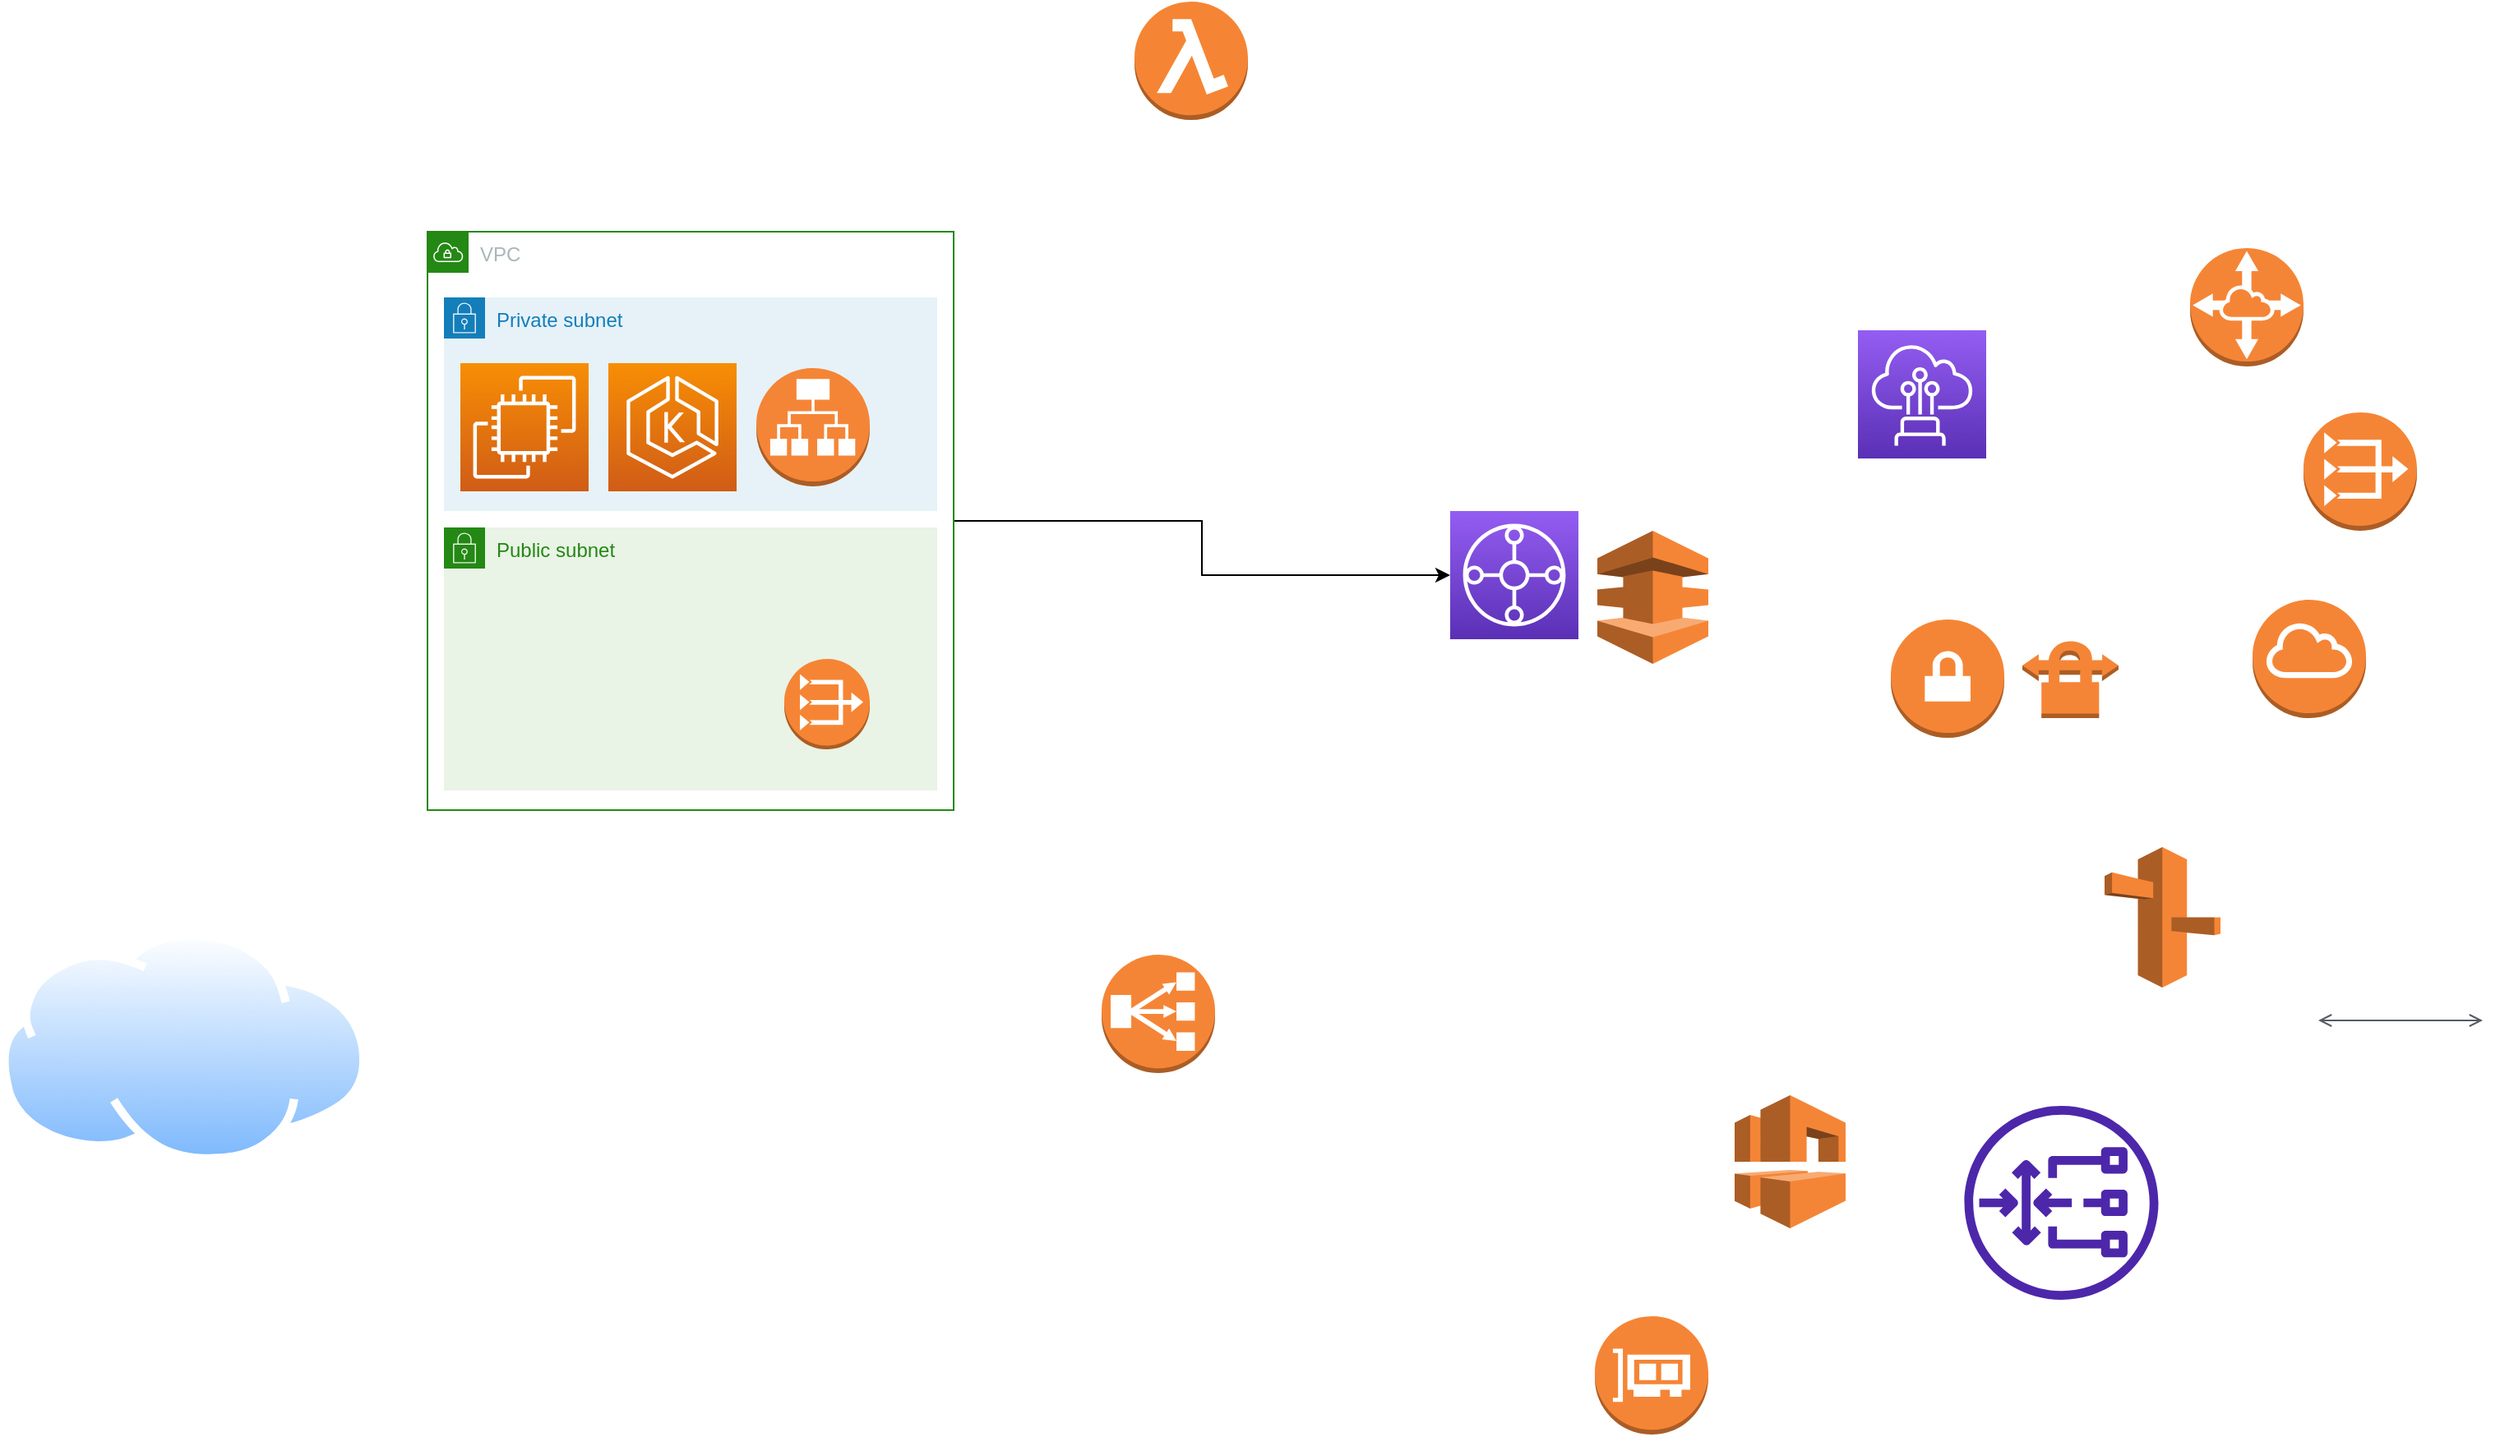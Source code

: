 <mxfile version="16.2.3" type="github"><diagram id="MA8oQB-ChpS0LAuA-ygN" name="Page-1"><mxGraphModel dx="2377" dy="1958" grid="1" gridSize="10" guides="1" tooltips="1" connect="1" arrows="1" fold="1" page="1" pageScale="1" pageWidth="850" pageHeight="1100" math="0" shadow="0"><root><mxCell id="0"/><mxCell id="1" parent="0"/><mxCell id="8tCVFzNusxJCGrHQ7m7A-1" value="" style="outlineConnect=0;dashed=0;verticalLabelPosition=bottom;verticalAlign=top;align=center;html=1;shape=mxgraph.aws3.route_53;fillColor=#F58536;gradientColor=none;" vertex="1" parent="1"><mxGeometry x="1060" y="414.5" width="70.5" height="85.5" as="geometry"/></mxCell><mxCell id="8tCVFzNusxJCGrHQ7m7A-2" value="" style="outlineConnect=0;dashed=0;verticalLabelPosition=bottom;verticalAlign=top;align=center;html=1;shape=mxgraph.aws3.classic_load_balancer;fillColor=#F58536;gradientColor=none;" vertex="1" parent="1"><mxGeometry x="450" y="480" width="69" height="72" as="geometry"/></mxCell><mxCell id="8tCVFzNusxJCGrHQ7m7A-3" value="" style="outlineConnect=0;dashed=0;verticalLabelPosition=bottom;verticalAlign=top;align=center;html=1;shape=mxgraph.aws3.internet_gateway;fillColor=#F58536;gradientColor=none;" vertex="1" parent="1"><mxGeometry x="1150" y="264" width="69" height="72" as="geometry"/></mxCell><mxCell id="8tCVFzNusxJCGrHQ7m7A-6" value="" style="outlineConnect=0;dashed=0;verticalLabelPosition=bottom;verticalAlign=top;align=center;html=1;shape=mxgraph.aws3.vpc_peering;fillColor=#F58536;gradientColor=none;" vertex="1" parent="1"><mxGeometry x="1112" y="50" width="69" height="72" as="geometry"/></mxCell><mxCell id="8tCVFzNusxJCGrHQ7m7A-7" value="" style="outlineConnect=0;dashed=0;verticalLabelPosition=bottom;verticalAlign=top;align=center;html=1;shape=mxgraph.aws3.elastic_network_interface;fillColor=#F58536;gradientColor=none;" vertex="1" parent="1"><mxGeometry x="750" y="700" width="69" height="72" as="geometry"/></mxCell><mxCell id="8tCVFzNusxJCGrHQ7m7A-10" value="" style="outlineConnect=0;dashed=0;verticalLabelPosition=bottom;verticalAlign=top;align=center;html=1;shape=mxgraph.aws3.direct_connect;fillColor=#F58536;gradientColor=none;" vertex="1" parent="1"><mxGeometry x="751.5" y="222" width="67.5" height="81" as="geometry"/></mxCell><mxCell id="8tCVFzNusxJCGrHQ7m7A-11" value="" style="outlineConnect=0;dashed=0;verticalLabelPosition=bottom;verticalAlign=top;align=center;html=1;shape=mxgraph.aws3.vpc_nat_gateway;fillColor=#F58536;gradientColor=none;" vertex="1" parent="1"><mxGeometry x="1181" y="150" width="69" height="72" as="geometry"/></mxCell><mxCell id="8tCVFzNusxJCGrHQ7m7A-12" value="" style="outlineConnect=0;dashed=0;verticalLabelPosition=bottom;verticalAlign=top;align=center;html=1;shape=mxgraph.aws3.vpn_connection;fillColor=#F58536;gradientColor=none;" vertex="1" parent="1"><mxGeometry x="1010" y="288" width="58.5" height="48" as="geometry"/></mxCell><mxCell id="8tCVFzNusxJCGrHQ7m7A-14" value="" style="outlineConnect=0;dashed=0;verticalLabelPosition=bottom;verticalAlign=top;align=center;html=1;shape=mxgraph.aws3.lambda_function;fillColor=#F58534;gradientColor=none;" vertex="1" parent="1"><mxGeometry x="470" y="-100" width="69" height="72" as="geometry"/></mxCell><mxCell id="8tCVFzNusxJCGrHQ7m7A-15" value="" style="edgeStyle=orthogonalEdgeStyle;html=1;endArrow=open;elbow=vertical;startArrow=open;startFill=0;endFill=0;strokeColor=#545B64;rounded=0;" edge="1" parent="1"><mxGeometry width="100" relative="1" as="geometry"><mxPoint x="1190" y="520" as="sourcePoint"/><mxPoint x="1290" y="520" as="targetPoint"/></mxGeometry></mxCell><mxCell id="8tCVFzNusxJCGrHQ7m7A-35" style="edgeStyle=orthogonalEdgeStyle;rounded=0;orthogonalLoop=1;jettySize=auto;html=1;entryX=0;entryY=0.5;entryDx=0;entryDy=0;entryPerimeter=0;exitX=1;exitY=0.5;exitDx=0;exitDy=0;" edge="1" parent="1" source="8tCVFzNusxJCGrHQ7m7A-24" target="8tCVFzNusxJCGrHQ7m7A-26"><mxGeometry relative="1" as="geometry"><mxPoint x="380" y="216" as="sourcePoint"/></mxGeometry></mxCell><mxCell id="8tCVFzNusxJCGrHQ7m7A-24" value="VPC" style="points=[[0,0],[0.25,0],[0.5,0],[0.75,0],[1,0],[1,0.25],[1,0.5],[1,0.75],[1,1],[0.75,1],[0.5,1],[0.25,1],[0,1],[0,0.75],[0,0.5],[0,0.25]];outlineConnect=0;gradientColor=none;html=1;whiteSpace=wrap;fontSize=12;fontStyle=0;container=1;pointerEvents=0;collapsible=0;recursiveResize=0;shape=mxgraph.aws4.group;grIcon=mxgraph.aws4.group_vpc;strokeColor=#248814;fillColor=none;verticalAlign=top;align=left;spacingLeft=30;fontColor=#AAB7B8;dashed=0;" vertex="1" parent="1"><mxGeometry x="40" y="40" width="320" height="352" as="geometry"/></mxCell><mxCell id="8tCVFzNusxJCGrHQ7m7A-22" value="Public subnet" style="points=[[0,0],[0.25,0],[0.5,0],[0.75,0],[1,0],[1,0.25],[1,0.5],[1,0.75],[1,1],[0.75,1],[0.5,1],[0.25,1],[0,1],[0,0.75],[0,0.5],[0,0.25]];outlineConnect=0;gradientColor=none;html=1;whiteSpace=wrap;fontSize=12;fontStyle=0;container=1;pointerEvents=0;collapsible=0;recursiveResize=0;shape=mxgraph.aws4.group;grIcon=mxgraph.aws4.group_security_group;grStroke=0;strokeColor=#248814;fillColor=#E9F3E6;verticalAlign=top;align=left;spacingLeft=30;fontColor=#248814;dashed=0;" vertex="1" parent="8tCVFzNusxJCGrHQ7m7A-24"><mxGeometry x="10" y="180" width="300" height="160" as="geometry"/></mxCell><mxCell id="8tCVFzNusxJCGrHQ7m7A-25" value="" style="outlineConnect=0;dashed=0;verticalLabelPosition=bottom;verticalAlign=top;align=center;html=1;shape=mxgraph.aws3.vpc_nat_gateway;fillColor=#F58534;gradientColor=none;" vertex="1" parent="8tCVFzNusxJCGrHQ7m7A-22"><mxGeometry x="207" y="80" width="52" height="55" as="geometry"/></mxCell><mxCell id="8tCVFzNusxJCGrHQ7m7A-23" value="Private subnet" style="points=[[0,0],[0.25,0],[0.5,0],[0.75,0],[1,0],[1,0.25],[1,0.5],[1,0.75],[1,1],[0.75,1],[0.5,1],[0.25,1],[0,1],[0,0.75],[0,0.5],[0,0.25]];outlineConnect=0;gradientColor=none;html=1;whiteSpace=wrap;fontSize=12;fontStyle=0;container=1;pointerEvents=0;collapsible=0;recursiveResize=0;shape=mxgraph.aws4.group;grIcon=mxgraph.aws4.group_security_group;grStroke=0;strokeColor=#147EBA;fillColor=#E6F2F8;verticalAlign=top;align=left;spacingLeft=30;fontColor=#147EBA;dashed=0;" vertex="1" parent="8tCVFzNusxJCGrHQ7m7A-24"><mxGeometry x="10" y="40" width="300" height="130" as="geometry"/></mxCell><mxCell id="8tCVFzNusxJCGrHQ7m7A-21" value="" style="sketch=0;points=[[0,0,0],[0.25,0,0],[0.5,0,0],[0.75,0,0],[1,0,0],[0,1,0],[0.25,1,0],[0.5,1,0],[0.75,1,0],[1,1,0],[0,0.25,0],[0,0.5,0],[0,0.75,0],[1,0.25,0],[1,0.5,0],[1,0.75,0]];outlineConnect=0;fontColor=#232F3E;gradientColor=#F78E04;gradientDirection=north;fillColor=#D05C17;strokeColor=#ffffff;dashed=0;verticalLabelPosition=bottom;verticalAlign=top;align=center;html=1;fontSize=12;fontStyle=0;aspect=fixed;shape=mxgraph.aws4.resourceIcon;resIcon=mxgraph.aws4.ec2;" vertex="1" parent="8tCVFzNusxJCGrHQ7m7A-23"><mxGeometry x="10" y="40" width="78" height="78" as="geometry"/></mxCell><mxCell id="8tCVFzNusxJCGrHQ7m7A-39" value="" style="sketch=0;points=[[0,0,0],[0.25,0,0],[0.5,0,0],[0.75,0,0],[1,0,0],[0,1,0],[0.25,1,0],[0.5,1,0],[0.75,1,0],[1,1,0],[0,0.25,0],[0,0.5,0],[0,0.75,0],[1,0.25,0],[1,0.5,0],[1,0.75,0]];outlineConnect=0;fontColor=#232F3E;gradientColor=#F78E04;gradientDirection=north;fillColor=#D05C17;strokeColor=#ffffff;dashed=0;verticalLabelPosition=bottom;verticalAlign=top;align=center;html=1;fontSize=12;fontStyle=0;aspect=fixed;shape=mxgraph.aws4.resourceIcon;resIcon=mxgraph.aws4.eks;" vertex="1" parent="8tCVFzNusxJCGrHQ7m7A-23"><mxGeometry x="100" y="40" width="78" height="78" as="geometry"/></mxCell><mxCell id="8tCVFzNusxJCGrHQ7m7A-8" value="" style="outlineConnect=0;dashed=0;verticalLabelPosition=bottom;verticalAlign=top;align=center;html=1;shape=mxgraph.aws3.application_load_balancer;fillColor=#F58536;gradientColor=none;" vertex="1" parent="8tCVFzNusxJCGrHQ7m7A-23"><mxGeometry x="190" y="43" width="69" height="72" as="geometry"/></mxCell><mxCell id="8tCVFzNusxJCGrHQ7m7A-26" value="" style="sketch=0;points=[[0,0,0],[0.25,0,0],[0.5,0,0],[0.75,0,0],[1,0,0],[0,1,0],[0.25,1,0],[0.5,1,0],[0.75,1,0],[1,1,0],[0,0.25,0],[0,0.5,0],[0,0.75,0],[1,0.25,0],[1,0.5,0],[1,0.75,0]];outlineConnect=0;fontColor=#232F3E;gradientColor=#945DF2;gradientDirection=north;fillColor=#5A30B5;strokeColor=#ffffff;dashed=0;verticalLabelPosition=bottom;verticalAlign=top;align=center;html=1;fontSize=12;fontStyle=0;aspect=fixed;shape=mxgraph.aws4.resourceIcon;resIcon=mxgraph.aws4.transit_gateway;" vertex="1" parent="1"><mxGeometry x="662" y="210" width="78" height="78" as="geometry"/></mxCell><mxCell id="8tCVFzNusxJCGrHQ7m7A-27" value="" style="sketch=0;points=[[0,0,0],[0.25,0,0],[0.5,0,0],[0.75,0,0],[1,0,0],[0,1,0],[0.25,1,0],[0.5,1,0],[0.75,1,0],[1,1,0],[0,0.25,0],[0,0.5,0],[0,0.75,0],[1,0.25,0],[1,0.5,0],[1,0.75,0]];outlineConnect=0;fontColor=#232F3E;gradientColor=#945DF2;gradientDirection=north;fillColor=#5A30B5;strokeColor=#ffffff;dashed=0;verticalLabelPosition=bottom;verticalAlign=top;align=center;html=1;fontSize=12;fontStyle=0;aspect=fixed;shape=mxgraph.aws4.resourceIcon;resIcon=mxgraph.aws4.direct_connect;" vertex="1" parent="1"><mxGeometry x="910" y="100" width="78" height="78" as="geometry"/></mxCell><mxCell id="8tCVFzNusxJCGrHQ7m7A-4" value="" style="outlineConnect=0;dashed=0;verticalLabelPosition=bottom;verticalAlign=top;align=center;html=1;shape=mxgraph.aws3.vpn_gateway;fillColor=#F58536;gradientColor=none;" vertex="1" parent="1"><mxGeometry x="930" y="276" width="69" height="72" as="geometry"/></mxCell><mxCell id="8tCVFzNusxJCGrHQ7m7A-9" value="" style="outlineConnect=0;dashed=0;verticalLabelPosition=bottom;verticalAlign=top;align=center;html=1;shape=mxgraph.aws3.vpc;fillColor=#F58536;gradientColor=none;" vertex="1" parent="1"><mxGeometry x="835" y="565.5" width="67.5" height="81" as="geometry"/></mxCell><mxCell id="8tCVFzNusxJCGrHQ7m7A-40" value="" style="aspect=fixed;perimeter=ellipsePerimeter;html=1;align=center;shadow=0;dashed=0;spacingTop=3;image;image=img/lib/active_directory/internet_cloud.svg;" vertex="1" parent="1"><mxGeometry x="-220" y="465.5" width="223.81" height="141" as="geometry"/></mxCell><mxCell id="8tCVFzNusxJCGrHQ7m7A-41" value="" style="sketch=0;outlineConnect=0;fontColor=#232F3E;gradientColor=none;fillColor=#4D27AA;strokeColor=none;dashed=0;verticalLabelPosition=bottom;verticalAlign=top;align=center;html=1;fontSize=12;fontStyle=0;aspect=fixed;pointerEvents=1;shape=mxgraph.aws4.gateway_load_balancer;" vertex="1" parent="1"><mxGeometry x="974.75" y="572" width="118" height="118" as="geometry"/></mxCell></root></mxGraphModel></diagram></mxfile>